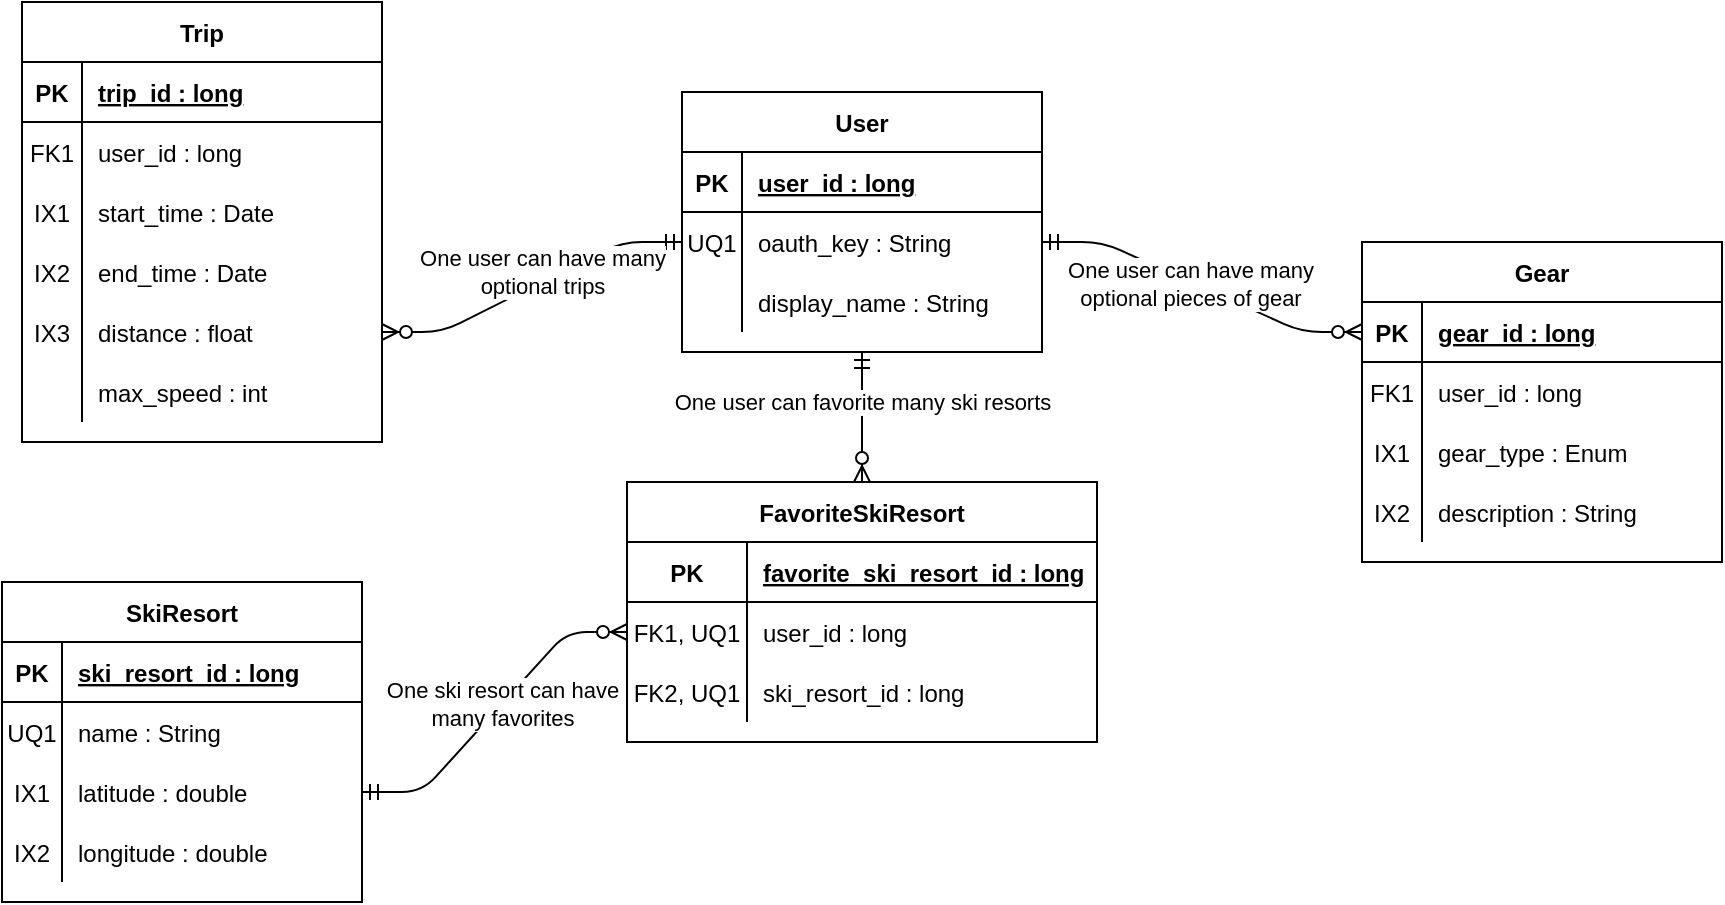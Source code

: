 <mxfile version="13.9.3" type="device"><diagram id="PxN5cnfLiamracQWi69M" name="Page-1"><mxGraphModel dx="1038" dy="522" grid="1" gridSize="10" guides="1" tooltips="1" connect="1" arrows="1" fold="1" page="1" pageScale="1" pageWidth="850" pageHeight="1100" math="0" shadow="0"><root><mxCell id="0"/><mxCell id="1" parent="0"/><mxCell id="aA3GFom0Gth4XknSyG1t-45" value="SkiResort" style="shape=table;startSize=30;container=1;collapsible=1;childLayout=tableLayout;fixedRows=1;rowLines=0;fontStyle=1;align=center;resizeLast=1;" parent="1" vertex="1"><mxGeometry x="60" y="350" width="180" height="160" as="geometry"/></mxCell><mxCell id="aA3GFom0Gth4XknSyG1t-46" value="" style="shape=partialRectangle;collapsible=0;dropTarget=0;pointerEvents=0;fillColor=none;top=0;left=0;bottom=1;right=0;points=[[0,0.5],[1,0.5]];portConstraint=eastwest;" parent="aA3GFom0Gth4XknSyG1t-45" vertex="1"><mxGeometry y="30" width="180" height="30" as="geometry"/></mxCell><mxCell id="aA3GFom0Gth4XknSyG1t-47" value="PK" style="shape=partialRectangle;connectable=0;fillColor=none;top=0;left=0;bottom=0;right=0;fontStyle=1;overflow=hidden;" parent="aA3GFom0Gth4XknSyG1t-46" vertex="1"><mxGeometry width="30" height="30" as="geometry"/></mxCell><mxCell id="aA3GFom0Gth4XknSyG1t-48" value="ski_resort_id : long" style="shape=partialRectangle;connectable=0;fillColor=none;top=0;left=0;bottom=0;right=0;align=left;spacingLeft=6;fontStyle=5;overflow=hidden;" parent="aA3GFom0Gth4XknSyG1t-46" vertex="1"><mxGeometry x="30" width="150" height="30" as="geometry"/></mxCell><mxCell id="aA3GFom0Gth4XknSyG1t-49" value="" style="shape=partialRectangle;collapsible=0;dropTarget=0;pointerEvents=0;fillColor=none;top=0;left=0;bottom=0;right=0;points=[[0,0.5],[1,0.5]];portConstraint=eastwest;" parent="aA3GFom0Gth4XknSyG1t-45" vertex="1"><mxGeometry y="60" width="180" height="30" as="geometry"/></mxCell><mxCell id="aA3GFom0Gth4XknSyG1t-50" value="UQ1" style="shape=partialRectangle;connectable=0;fillColor=none;top=0;left=0;bottom=0;right=0;editable=1;overflow=hidden;" parent="aA3GFom0Gth4XknSyG1t-49" vertex="1"><mxGeometry width="30" height="30" as="geometry"/></mxCell><mxCell id="aA3GFom0Gth4XknSyG1t-51" value="name : String" style="shape=partialRectangle;connectable=0;fillColor=none;top=0;left=0;bottom=0;right=0;align=left;spacingLeft=6;overflow=hidden;" parent="aA3GFom0Gth4XknSyG1t-49" vertex="1"><mxGeometry x="30" width="150" height="30" as="geometry"/></mxCell><mxCell id="aA3GFom0Gth4XknSyG1t-55" value="" style="shape=partialRectangle;collapsible=0;dropTarget=0;pointerEvents=0;fillColor=none;top=0;left=0;bottom=0;right=0;points=[[0,0.5],[1,0.5]];portConstraint=eastwest;" parent="aA3GFom0Gth4XknSyG1t-45" vertex="1"><mxGeometry y="90" width="180" height="30" as="geometry"/></mxCell><mxCell id="aA3GFom0Gth4XknSyG1t-56" value="IX1" style="shape=partialRectangle;connectable=0;fillColor=none;top=0;left=0;bottom=0;right=0;editable=1;overflow=hidden;" parent="aA3GFom0Gth4XknSyG1t-55" vertex="1"><mxGeometry width="30" height="30" as="geometry"/></mxCell><mxCell id="aA3GFom0Gth4XknSyG1t-57" value="latitude : double" style="shape=partialRectangle;connectable=0;fillColor=none;top=0;left=0;bottom=0;right=0;align=left;spacingLeft=6;overflow=hidden;" parent="aA3GFom0Gth4XknSyG1t-55" vertex="1"><mxGeometry x="30" width="150" height="30" as="geometry"/></mxCell><mxCell id="ik407cHNtYyAAAvxg7LV-50" value="" style="shape=partialRectangle;collapsible=0;dropTarget=0;pointerEvents=0;fillColor=none;top=0;left=0;bottom=0;right=0;points=[[0,0.5],[1,0.5]];portConstraint=eastwest;" parent="aA3GFom0Gth4XknSyG1t-45" vertex="1"><mxGeometry y="120" width="180" height="30" as="geometry"/></mxCell><mxCell id="ik407cHNtYyAAAvxg7LV-51" value="IX2" style="shape=partialRectangle;connectable=0;fillColor=none;top=0;left=0;bottom=0;right=0;editable=1;overflow=hidden;" parent="ik407cHNtYyAAAvxg7LV-50" vertex="1"><mxGeometry width="30" height="30" as="geometry"/></mxCell><mxCell id="ik407cHNtYyAAAvxg7LV-52" value="longitude : double" style="shape=partialRectangle;connectable=0;fillColor=none;top=0;left=0;bottom=0;right=0;align=left;spacingLeft=6;overflow=hidden;" parent="ik407cHNtYyAAAvxg7LV-50" vertex="1"><mxGeometry x="30" width="150" height="30" as="geometry"/></mxCell><mxCell id="aA3GFom0Gth4XknSyG1t-61" value="" style="edgeStyle=entityRelationEdgeStyle;fontSize=12;html=1;endArrow=ERzeroToMany;startArrow=ERmandOne;entryX=0;entryY=0.5;entryDx=0;entryDy=0;exitX=1;exitY=0.5;exitDx=0;exitDy=0;" parent="1" source="aA3GFom0Gth4XknSyG1t-18" target="aA3GFom0Gth4XknSyG1t-28" edge="1"><mxGeometry width="100" height="100" relative="1" as="geometry"><mxPoint x="580" y="155" as="sourcePoint"/><mxPoint x="590" y="370" as="targetPoint"/></mxGeometry></mxCell><mxCell id="ynQ7JyiazIRVllCpbZfW-2" value="One user can have many &lt;br&gt;optional pieces of gear" style="edgeLabel;html=1;align=center;verticalAlign=middle;resizable=0;points=[];" vertex="1" connectable="0" parent="aA3GFom0Gth4XknSyG1t-61"><mxGeometry x="-0.074" y="-1" relative="1" as="geometry"><mxPoint as="offset"/></mxGeometry></mxCell><mxCell id="ik407cHNtYyAAAvxg7LV-48" value="" style="fontSize=12;html=1;endArrow=ERzeroToMany;startArrow=ERmandOne;exitX=0.5;exitY=1;exitDx=0;exitDy=0;entryX=0.5;entryY=0;entryDx=0;entryDy=0;endFill=1;" parent="1" source="aA3GFom0Gth4XknSyG1t-14" target="ik407cHNtYyAAAvxg7LV-35" edge="1"><mxGeometry width="100" height="100" relative="1" as="geometry"><mxPoint x="370" y="330" as="sourcePoint"/><mxPoint x="560" y="290" as="targetPoint"/></mxGeometry></mxCell><mxCell id="ynQ7JyiazIRVllCpbZfW-4" value="One user can favorite many ski resorts" style="edgeLabel;html=1;align=center;verticalAlign=middle;resizable=0;points=[];" vertex="1" connectable="0" parent="ik407cHNtYyAAAvxg7LV-48"><mxGeometry x="-0.329" relative="1" as="geometry"><mxPoint y="3" as="offset"/></mxGeometry></mxCell><mxCell id="ik407cHNtYyAAAvxg7LV-49" value="" style="edgeStyle=entityRelationEdgeStyle;fontSize=12;html=1;endArrow=ERzeroToMany;startArrow=ERmandOne;entryX=0;entryY=0.5;entryDx=0;entryDy=0;exitX=1;exitY=0.5;exitDx=0;exitDy=0;endFill=1;" parent="1" source="aA3GFom0Gth4XknSyG1t-55" target="ik407cHNtYyAAAvxg7LV-39" edge="1"><mxGeometry width="100" height="100" relative="1" as="geometry"><mxPoint x="240" y="550" as="sourcePoint"/><mxPoint x="340" y="450" as="targetPoint"/></mxGeometry></mxCell><mxCell id="ynQ7JyiazIRVllCpbZfW-3" value="One ski resort can have &lt;br&gt;many favorites" style="edgeLabel;html=1;align=center;verticalAlign=middle;resizable=0;points=[];" vertex="1" connectable="0" parent="ik407cHNtYyAAAvxg7LV-49"><mxGeometry x="-0.112" relative="1" as="geometry"><mxPoint x="9.78" y="-11.66" as="offset"/></mxGeometry></mxCell><mxCell id="ik407cHNtYyAAAvxg7LV-35" value="FavoriteSkiResort" style="shape=table;startSize=30;container=1;collapsible=1;childLayout=tableLayout;fixedRows=1;rowLines=0;fontStyle=1;align=center;resizeLast=1;" parent="1" vertex="1"><mxGeometry x="372.5" y="300" width="235" height="130" as="geometry"/></mxCell><mxCell id="ik407cHNtYyAAAvxg7LV-36" value="" style="shape=partialRectangle;collapsible=0;dropTarget=0;pointerEvents=0;fillColor=none;top=0;left=0;bottom=1;right=0;points=[[0,0.5],[1,0.5]];portConstraint=eastwest;" parent="ik407cHNtYyAAAvxg7LV-35" vertex="1"><mxGeometry y="30" width="235" height="30" as="geometry"/></mxCell><mxCell id="ik407cHNtYyAAAvxg7LV-37" value="PK" style="shape=partialRectangle;connectable=0;fillColor=none;top=0;left=0;bottom=0;right=0;fontStyle=1;overflow=hidden;" parent="ik407cHNtYyAAAvxg7LV-36" vertex="1"><mxGeometry width="60" height="30" as="geometry"/></mxCell><mxCell id="ik407cHNtYyAAAvxg7LV-38" value="favorite_ski_resort_id : long" style="shape=partialRectangle;connectable=0;fillColor=none;top=0;left=0;bottom=0;right=0;align=left;spacingLeft=6;fontStyle=5;overflow=hidden;" parent="ik407cHNtYyAAAvxg7LV-36" vertex="1"><mxGeometry x="60" width="175" height="30" as="geometry"/></mxCell><mxCell id="ik407cHNtYyAAAvxg7LV-39" value="" style="shape=partialRectangle;collapsible=0;dropTarget=0;pointerEvents=0;fillColor=none;top=0;left=0;bottom=0;right=0;points=[[0,0.5],[1,0.5]];portConstraint=eastwest;" parent="ik407cHNtYyAAAvxg7LV-35" vertex="1"><mxGeometry y="60" width="235" height="30" as="geometry"/></mxCell><mxCell id="ik407cHNtYyAAAvxg7LV-40" value="FK1, UQ1" style="shape=partialRectangle;connectable=0;fillColor=none;top=0;left=0;bottom=0;right=0;editable=1;overflow=hidden;" parent="ik407cHNtYyAAAvxg7LV-39" vertex="1"><mxGeometry width="60" height="30" as="geometry"/></mxCell><mxCell id="ik407cHNtYyAAAvxg7LV-41" value="user_id : long" style="shape=partialRectangle;connectable=0;fillColor=none;top=0;left=0;bottom=0;right=0;align=left;spacingLeft=6;overflow=hidden;" parent="ik407cHNtYyAAAvxg7LV-39" vertex="1"><mxGeometry x="60" width="175" height="30" as="geometry"/></mxCell><mxCell id="ik407cHNtYyAAAvxg7LV-42" value="" style="shape=partialRectangle;collapsible=0;dropTarget=0;pointerEvents=0;fillColor=none;top=0;left=0;bottom=0;right=0;points=[[0,0.5],[1,0.5]];portConstraint=eastwest;" parent="ik407cHNtYyAAAvxg7LV-35" vertex="1"><mxGeometry y="90" width="235" height="30" as="geometry"/></mxCell><mxCell id="ik407cHNtYyAAAvxg7LV-43" value="FK2, UQ1" style="shape=partialRectangle;connectable=0;fillColor=none;top=0;left=0;bottom=0;right=0;editable=1;overflow=hidden;" parent="ik407cHNtYyAAAvxg7LV-42" vertex="1"><mxGeometry width="60" height="30" as="geometry"/></mxCell><mxCell id="ik407cHNtYyAAAvxg7LV-44" value="ski_resort_id : long" style="shape=partialRectangle;connectable=0;fillColor=none;top=0;left=0;bottom=0;right=0;align=left;spacingLeft=6;overflow=hidden;" parent="ik407cHNtYyAAAvxg7LV-42" vertex="1"><mxGeometry x="60" width="175" height="30" as="geometry"/></mxCell><mxCell id="ik407cHNtYyAAAvxg7LV-53" value="Trip" style="shape=table;startSize=30;container=1;collapsible=1;childLayout=tableLayout;fixedRows=1;rowLines=0;fontStyle=1;align=center;resizeLast=1;" parent="1" vertex="1"><mxGeometry x="70" y="60" width="180" height="220" as="geometry"/></mxCell><mxCell id="ik407cHNtYyAAAvxg7LV-54" value="" style="shape=partialRectangle;collapsible=0;dropTarget=0;pointerEvents=0;fillColor=none;top=0;left=0;bottom=1;right=0;points=[[0,0.5],[1,0.5]];portConstraint=eastwest;" parent="ik407cHNtYyAAAvxg7LV-53" vertex="1"><mxGeometry y="30" width="180" height="30" as="geometry"/></mxCell><mxCell id="ik407cHNtYyAAAvxg7LV-55" value="PK" style="shape=partialRectangle;connectable=0;fillColor=none;top=0;left=0;bottom=0;right=0;fontStyle=1;overflow=hidden;" parent="ik407cHNtYyAAAvxg7LV-54" vertex="1"><mxGeometry width="30" height="30" as="geometry"/></mxCell><mxCell id="ik407cHNtYyAAAvxg7LV-56" value="trip_id : long" style="shape=partialRectangle;connectable=0;fillColor=none;top=0;left=0;bottom=0;right=0;align=left;spacingLeft=6;fontStyle=5;overflow=hidden;" parent="ik407cHNtYyAAAvxg7LV-54" vertex="1"><mxGeometry x="30" width="150" height="30" as="geometry"/></mxCell><mxCell id="ik407cHNtYyAAAvxg7LV-60" value="" style="shape=partialRectangle;collapsible=0;dropTarget=0;pointerEvents=0;fillColor=none;top=0;left=0;bottom=0;right=0;points=[[0,0.5],[1,0.5]];portConstraint=eastwest;" parent="ik407cHNtYyAAAvxg7LV-53" vertex="1"><mxGeometry y="60" width="180" height="30" as="geometry"/></mxCell><mxCell id="ik407cHNtYyAAAvxg7LV-61" value="FK1" style="shape=partialRectangle;connectable=0;fillColor=none;top=0;left=0;bottom=0;right=0;editable=1;overflow=hidden;" parent="ik407cHNtYyAAAvxg7LV-60" vertex="1"><mxGeometry width="30" height="30" as="geometry"/></mxCell><mxCell id="ik407cHNtYyAAAvxg7LV-62" value="user_id : long" style="shape=partialRectangle;connectable=0;fillColor=none;top=0;left=0;bottom=0;right=0;align=left;spacingLeft=6;overflow=hidden;" parent="ik407cHNtYyAAAvxg7LV-60" vertex="1"><mxGeometry x="30" width="150" height="30" as="geometry"/></mxCell><mxCell id="ik407cHNtYyAAAvxg7LV-69" value="" style="shape=partialRectangle;collapsible=0;dropTarget=0;pointerEvents=0;fillColor=none;top=0;left=0;bottom=0;right=0;points=[[0,0.5],[1,0.5]];portConstraint=eastwest;" parent="ik407cHNtYyAAAvxg7LV-53" vertex="1"><mxGeometry y="90" width="180" height="30" as="geometry"/></mxCell><mxCell id="ik407cHNtYyAAAvxg7LV-70" value="IX1" style="shape=partialRectangle;connectable=0;fillColor=none;top=0;left=0;bottom=0;right=0;editable=1;overflow=hidden;" parent="ik407cHNtYyAAAvxg7LV-69" vertex="1"><mxGeometry width="30" height="30" as="geometry"/></mxCell><mxCell id="ik407cHNtYyAAAvxg7LV-71" value="start_time : Date" style="shape=partialRectangle;connectable=0;fillColor=none;top=0;left=0;bottom=0;right=0;align=left;spacingLeft=6;overflow=hidden;" parent="ik407cHNtYyAAAvxg7LV-69" vertex="1"><mxGeometry x="30" width="150" height="30" as="geometry"/></mxCell><mxCell id="ik407cHNtYyAAAvxg7LV-63" value="" style="shape=partialRectangle;collapsible=0;dropTarget=0;pointerEvents=0;fillColor=none;top=0;left=0;bottom=0;right=0;points=[[0,0.5],[1,0.5]];portConstraint=eastwest;" parent="ik407cHNtYyAAAvxg7LV-53" vertex="1"><mxGeometry y="120" width="180" height="30" as="geometry"/></mxCell><mxCell id="ik407cHNtYyAAAvxg7LV-64" value="IX2" style="shape=partialRectangle;connectable=0;fillColor=none;top=0;left=0;bottom=0;right=0;editable=1;overflow=hidden;" parent="ik407cHNtYyAAAvxg7LV-63" vertex="1"><mxGeometry width="30" height="30" as="geometry"/></mxCell><mxCell id="ik407cHNtYyAAAvxg7LV-65" value="end_time : Date" style="shape=partialRectangle;connectable=0;fillColor=none;top=0;left=0;bottom=0;right=0;align=left;spacingLeft=6;overflow=hidden;" parent="ik407cHNtYyAAAvxg7LV-63" vertex="1"><mxGeometry x="30" width="150" height="30" as="geometry"/></mxCell><mxCell id="ik407cHNtYyAAAvxg7LV-66" value="" style="shape=partialRectangle;collapsible=0;dropTarget=0;pointerEvents=0;fillColor=none;top=0;left=0;bottom=0;right=0;points=[[0,0.5],[1,0.5]];portConstraint=eastwest;" parent="ik407cHNtYyAAAvxg7LV-53" vertex="1"><mxGeometry y="150" width="180" height="30" as="geometry"/></mxCell><mxCell id="ik407cHNtYyAAAvxg7LV-67" value="IX3" style="shape=partialRectangle;connectable=0;fillColor=none;top=0;left=0;bottom=0;right=0;editable=1;overflow=hidden;" parent="ik407cHNtYyAAAvxg7LV-66" vertex="1"><mxGeometry width="30" height="30" as="geometry"/></mxCell><mxCell id="ik407cHNtYyAAAvxg7LV-68" value="distance : float" style="shape=partialRectangle;connectable=0;fillColor=none;top=0;left=0;bottom=0;right=0;align=left;spacingLeft=6;overflow=hidden;" parent="ik407cHNtYyAAAvxg7LV-66" vertex="1"><mxGeometry x="30" width="150" height="30" as="geometry"/></mxCell><mxCell id="1imabKHagQj22isR2Z-G-1" value="" style="shape=partialRectangle;collapsible=0;dropTarget=0;pointerEvents=0;fillColor=none;top=0;left=0;bottom=0;right=0;points=[[0,0.5],[1,0.5]];portConstraint=eastwest;" parent="ik407cHNtYyAAAvxg7LV-53" vertex="1"><mxGeometry y="180" width="180" height="30" as="geometry"/></mxCell><mxCell id="1imabKHagQj22isR2Z-G-2" value="" style="shape=partialRectangle;connectable=0;fillColor=none;top=0;left=0;bottom=0;right=0;editable=1;overflow=hidden;" parent="1imabKHagQj22isR2Z-G-1" vertex="1"><mxGeometry width="30" height="30" as="geometry"/></mxCell><mxCell id="1imabKHagQj22isR2Z-G-3" value="max_speed : int" style="shape=partialRectangle;connectable=0;fillColor=none;top=0;left=0;bottom=0;right=0;align=left;spacingLeft=6;overflow=hidden;" parent="1imabKHagQj22isR2Z-G-1" vertex="1"><mxGeometry x="30" width="150" height="30" as="geometry"/></mxCell><mxCell id="ik407cHNtYyAAAvxg7LV-72" value="" style="edgeStyle=entityRelationEdgeStyle;fontSize=12;html=1;endArrow=ERzeroToMany;startArrow=ERmandOne;exitX=0;exitY=0.5;exitDx=0;exitDy=0;entryX=1;entryY=0.5;entryDx=0;entryDy=0;endFill=1;" parent="1" source="aA3GFom0Gth4XknSyG1t-18" target="ik407cHNtYyAAAvxg7LV-66" edge="1"><mxGeometry width="100" height="100" relative="1" as="geometry"><mxPoint x="400" y="155" as="sourcePoint"/><mxPoint x="400" y="190" as="targetPoint"/></mxGeometry></mxCell><mxCell id="ynQ7JyiazIRVllCpbZfW-1" value="One user can have many&lt;br&gt;optional trips" style="edgeLabel;html=1;align=center;verticalAlign=middle;resizable=0;points=[];" vertex="1" connectable="0" parent="ik407cHNtYyAAAvxg7LV-72"><mxGeometry x="-0.188" y="-1" relative="1" as="geometry"><mxPoint x="-8.25" y="0.24" as="offset"/></mxGeometry></mxCell><mxCell id="aA3GFom0Gth4XknSyG1t-14" value="User" style="shape=table;startSize=30;container=1;collapsible=1;childLayout=tableLayout;fixedRows=1;rowLines=0;fontStyle=1;align=center;resizeLast=1;" parent="1" vertex="1"><mxGeometry x="400" y="105" width="180" height="130" as="geometry"/></mxCell><mxCell id="aA3GFom0Gth4XknSyG1t-15" value="" style="shape=partialRectangle;collapsible=0;dropTarget=0;pointerEvents=0;fillColor=none;top=0;left=0;bottom=1;right=0;points=[[0,0.5],[1,0.5]];portConstraint=eastwest;" parent="aA3GFom0Gth4XknSyG1t-14" vertex="1"><mxGeometry y="30" width="180" height="30" as="geometry"/></mxCell><mxCell id="aA3GFom0Gth4XknSyG1t-16" value="PK" style="shape=partialRectangle;connectable=0;fillColor=none;top=0;left=0;bottom=0;right=0;fontStyle=1;overflow=hidden;" parent="aA3GFom0Gth4XknSyG1t-15" vertex="1"><mxGeometry width="30" height="30" as="geometry"/></mxCell><mxCell id="aA3GFom0Gth4XknSyG1t-17" value="user_id : long" style="shape=partialRectangle;connectable=0;fillColor=none;top=0;left=0;bottom=0;right=0;align=left;spacingLeft=6;fontStyle=5;overflow=hidden;" parent="aA3GFom0Gth4XknSyG1t-15" vertex="1"><mxGeometry x="30" width="150" height="30" as="geometry"/></mxCell><mxCell id="aA3GFom0Gth4XknSyG1t-18" value="" style="shape=partialRectangle;collapsible=0;dropTarget=0;pointerEvents=0;fillColor=none;top=0;left=0;bottom=0;right=0;points=[[0,0.5],[1,0.5]];portConstraint=eastwest;" parent="aA3GFom0Gth4XknSyG1t-14" vertex="1"><mxGeometry y="60" width="180" height="30" as="geometry"/></mxCell><mxCell id="aA3GFom0Gth4XknSyG1t-19" value="UQ1" style="shape=partialRectangle;connectable=0;fillColor=none;top=0;left=0;bottom=0;right=0;editable=1;overflow=hidden;" parent="aA3GFom0Gth4XknSyG1t-18" vertex="1"><mxGeometry width="30" height="30" as="geometry"/></mxCell><mxCell id="aA3GFom0Gth4XknSyG1t-20" value="oauth_key : String" style="shape=partialRectangle;connectable=0;fillColor=none;top=0;left=0;bottom=0;right=0;align=left;spacingLeft=6;overflow=hidden;" parent="aA3GFom0Gth4XknSyG1t-18" vertex="1"><mxGeometry x="30" width="150" height="30" as="geometry"/></mxCell><mxCell id="1imabKHagQj22isR2Z-G-11" value="" style="shape=partialRectangle;collapsible=0;dropTarget=0;pointerEvents=0;fillColor=none;top=0;left=0;bottom=0;right=0;points=[[0,0.5],[1,0.5]];portConstraint=eastwest;" parent="aA3GFom0Gth4XknSyG1t-14" vertex="1"><mxGeometry y="90" width="180" height="30" as="geometry"/></mxCell><mxCell id="1imabKHagQj22isR2Z-G-12" value="" style="shape=partialRectangle;connectable=0;fillColor=none;top=0;left=0;bottom=0;right=0;editable=1;overflow=hidden;" parent="1imabKHagQj22isR2Z-G-11" vertex="1"><mxGeometry width="30" height="30" as="geometry"/></mxCell><mxCell id="1imabKHagQj22isR2Z-G-13" value="display_name : String" style="shape=partialRectangle;connectable=0;fillColor=none;top=0;left=0;bottom=0;right=0;align=left;spacingLeft=6;overflow=hidden;" parent="1imabKHagQj22isR2Z-G-11" vertex="1"><mxGeometry x="30" width="150" height="30" as="geometry"/></mxCell><mxCell id="aA3GFom0Gth4XknSyG1t-27" value="Gear" style="shape=table;startSize=30;container=1;collapsible=1;childLayout=tableLayout;fixedRows=1;rowLines=0;fontStyle=1;align=center;resizeLast=1;" parent="1" vertex="1"><mxGeometry x="740" y="180" width="180" height="160" as="geometry"/></mxCell><mxCell id="aA3GFom0Gth4XknSyG1t-28" value="" style="shape=partialRectangle;collapsible=0;dropTarget=0;pointerEvents=0;fillColor=none;top=0;left=0;bottom=1;right=0;points=[[0,0.5],[1,0.5]];portConstraint=eastwest;" parent="aA3GFom0Gth4XknSyG1t-27" vertex="1"><mxGeometry y="30" width="180" height="30" as="geometry"/></mxCell><mxCell id="aA3GFom0Gth4XknSyG1t-29" value="PK" style="shape=partialRectangle;connectable=0;fillColor=none;top=0;left=0;bottom=0;right=0;fontStyle=1;overflow=hidden;" parent="aA3GFom0Gth4XknSyG1t-28" vertex="1"><mxGeometry width="30" height="30" as="geometry"/></mxCell><mxCell id="aA3GFom0Gth4XknSyG1t-30" value="gear_id : long" style="shape=partialRectangle;connectable=0;fillColor=none;top=0;left=0;bottom=0;right=0;align=left;spacingLeft=6;fontStyle=5;overflow=hidden;" parent="aA3GFom0Gth4XknSyG1t-28" vertex="1"><mxGeometry x="30" width="150" height="30" as="geometry"/></mxCell><mxCell id="aA3GFom0Gth4XknSyG1t-31" value="" style="shape=partialRectangle;collapsible=0;dropTarget=0;pointerEvents=0;fillColor=none;top=0;left=0;bottom=0;right=0;points=[[0,0.5],[1,0.5]];portConstraint=eastwest;" parent="aA3GFom0Gth4XknSyG1t-27" vertex="1"><mxGeometry y="60" width="180" height="30" as="geometry"/></mxCell><mxCell id="aA3GFom0Gth4XknSyG1t-32" value="FK1" style="shape=partialRectangle;connectable=0;fillColor=none;top=0;left=0;bottom=0;right=0;editable=1;overflow=hidden;" parent="aA3GFom0Gth4XknSyG1t-31" vertex="1"><mxGeometry width="30" height="30" as="geometry"/></mxCell><mxCell id="aA3GFom0Gth4XknSyG1t-33" value="user_id : long" style="shape=partialRectangle;connectable=0;fillColor=none;top=0;left=0;bottom=0;right=0;align=left;spacingLeft=6;overflow=hidden;" parent="aA3GFom0Gth4XknSyG1t-31" vertex="1"><mxGeometry x="30" width="150" height="30" as="geometry"/></mxCell><mxCell id="ik407cHNtYyAAAvxg7LV-29" value="" style="shape=partialRectangle;collapsible=0;dropTarget=0;pointerEvents=0;fillColor=none;top=0;left=0;bottom=0;right=0;points=[[0,0.5],[1,0.5]];portConstraint=eastwest;" parent="aA3GFom0Gth4XknSyG1t-27" vertex="1"><mxGeometry y="90" width="180" height="30" as="geometry"/></mxCell><mxCell id="ik407cHNtYyAAAvxg7LV-30" value="IX1" style="shape=partialRectangle;connectable=0;fillColor=none;top=0;left=0;bottom=0;right=0;editable=1;overflow=hidden;" parent="ik407cHNtYyAAAvxg7LV-29" vertex="1"><mxGeometry width="30" height="30" as="geometry"/></mxCell><mxCell id="ik407cHNtYyAAAvxg7LV-31" value="gear_type : Enum" style="shape=partialRectangle;connectable=0;fillColor=none;top=0;left=0;bottom=0;right=0;align=left;spacingLeft=6;overflow=hidden;" parent="ik407cHNtYyAAAvxg7LV-29" vertex="1"><mxGeometry x="30" width="150" height="30" as="geometry"/></mxCell><mxCell id="aA3GFom0Gth4XknSyG1t-34" value="" style="shape=partialRectangle;collapsible=0;dropTarget=0;pointerEvents=0;fillColor=none;top=0;left=0;bottom=0;right=0;points=[[0,0.5],[1,0.5]];portConstraint=eastwest;" parent="aA3GFom0Gth4XknSyG1t-27" vertex="1"><mxGeometry y="120" width="180" height="30" as="geometry"/></mxCell><mxCell id="aA3GFom0Gth4XknSyG1t-35" value="IX2" style="shape=partialRectangle;connectable=0;fillColor=none;top=0;left=0;bottom=0;right=0;editable=1;overflow=hidden;" parent="aA3GFom0Gth4XknSyG1t-34" vertex="1"><mxGeometry width="30" height="30" as="geometry"/></mxCell><mxCell id="aA3GFom0Gth4XknSyG1t-36" value="description : String" style="shape=partialRectangle;connectable=0;fillColor=none;top=0;left=0;bottom=0;right=0;align=left;spacingLeft=6;overflow=hidden;" parent="aA3GFom0Gth4XknSyG1t-34" vertex="1"><mxGeometry x="30" width="150" height="30" as="geometry"/></mxCell></root></mxGraphModel></diagram></mxfile>